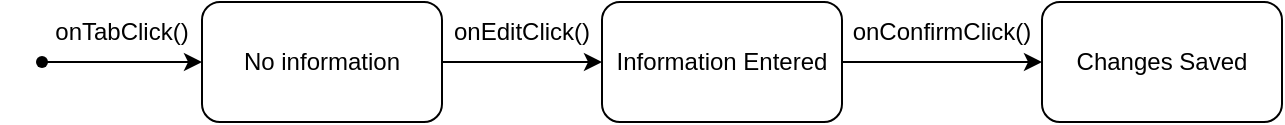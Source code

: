 <mxfile version="16.0.0" type="device"><diagram id="7o7gJt59_dbQLyxEKjki" name="Page-1"><mxGraphModel dx="702" dy="857" grid="1" gridSize="10" guides="1" tooltips="1" connect="1" arrows="1" fold="1" page="1" pageScale="1" pageWidth="850" pageHeight="1100" math="0" shadow="0"><root><mxCell id="0"/><mxCell id="1" parent="0"/><mxCell id="qZYSsHvHWTGZKPRxDLtK-2" style="edgeStyle=orthogonalEdgeStyle;rounded=0;orthogonalLoop=1;jettySize=auto;html=1;" edge="1" parent="1" source="qZYSsHvHWTGZKPRxDLtK-1"><mxGeometry relative="1" as="geometry"><mxPoint x="100" y="390" as="targetPoint"/></mxGeometry></mxCell><mxCell id="qZYSsHvHWTGZKPRxDLtK-1" value="" style="shape=waypoint;sketch=0;fillStyle=solid;size=6;pointerEvents=1;points=[];fillColor=none;resizable=0;rotatable=0;perimeter=centerPerimeter;snapToPoint=1;" vertex="1" parent="1"><mxGeometry y="370" width="40" height="40" as="geometry"/></mxCell><mxCell id="qZYSsHvHWTGZKPRxDLtK-5" style="edgeStyle=orthogonalEdgeStyle;rounded=0;orthogonalLoop=1;jettySize=auto;html=1;" edge="1" parent="1" source="qZYSsHvHWTGZKPRxDLtK-3"><mxGeometry relative="1" as="geometry"><mxPoint x="300" y="390" as="targetPoint"/></mxGeometry></mxCell><mxCell id="qZYSsHvHWTGZKPRxDLtK-3" value="No information" style="rounded=1;whiteSpace=wrap;html=1;" vertex="1" parent="1"><mxGeometry x="100" y="360" width="120" height="60" as="geometry"/></mxCell><mxCell id="qZYSsHvHWTGZKPRxDLtK-4" value="onTabClick()" style="text;html=1;strokeColor=none;fillColor=none;align=center;verticalAlign=middle;whiteSpace=wrap;rounded=0;" vertex="1" parent="1"><mxGeometry x="30" y="360" width="60" height="30" as="geometry"/></mxCell><mxCell id="qZYSsHvHWTGZKPRxDLtK-6" value="onEditClick()" style="text;html=1;strokeColor=none;fillColor=none;align=center;verticalAlign=middle;whiteSpace=wrap;rounded=0;" vertex="1" parent="1"><mxGeometry x="230" y="360" width="60" height="30" as="geometry"/></mxCell><mxCell id="qZYSsHvHWTGZKPRxDLtK-8" style="edgeStyle=orthogonalEdgeStyle;rounded=0;orthogonalLoop=1;jettySize=auto;html=1;" edge="1" parent="1" source="qZYSsHvHWTGZKPRxDLtK-7"><mxGeometry relative="1" as="geometry"><mxPoint x="520" y="390" as="targetPoint"/></mxGeometry></mxCell><mxCell id="qZYSsHvHWTGZKPRxDLtK-7" value="Information Entered" style="rounded=1;whiteSpace=wrap;html=1;" vertex="1" parent="1"><mxGeometry x="300" y="360" width="120" height="60" as="geometry"/></mxCell><mxCell id="qZYSsHvHWTGZKPRxDLtK-9" value="onConfirmClick()" style="text;html=1;strokeColor=none;fillColor=none;align=center;verticalAlign=middle;whiteSpace=wrap;rounded=0;" vertex="1" parent="1"><mxGeometry x="440" y="360" width="60" height="30" as="geometry"/></mxCell><mxCell id="qZYSsHvHWTGZKPRxDLtK-10" value="Changes Saved" style="rounded=1;whiteSpace=wrap;html=1;" vertex="1" parent="1"><mxGeometry x="520" y="360" width="120" height="60" as="geometry"/></mxCell></root></mxGraphModel></diagram></mxfile>